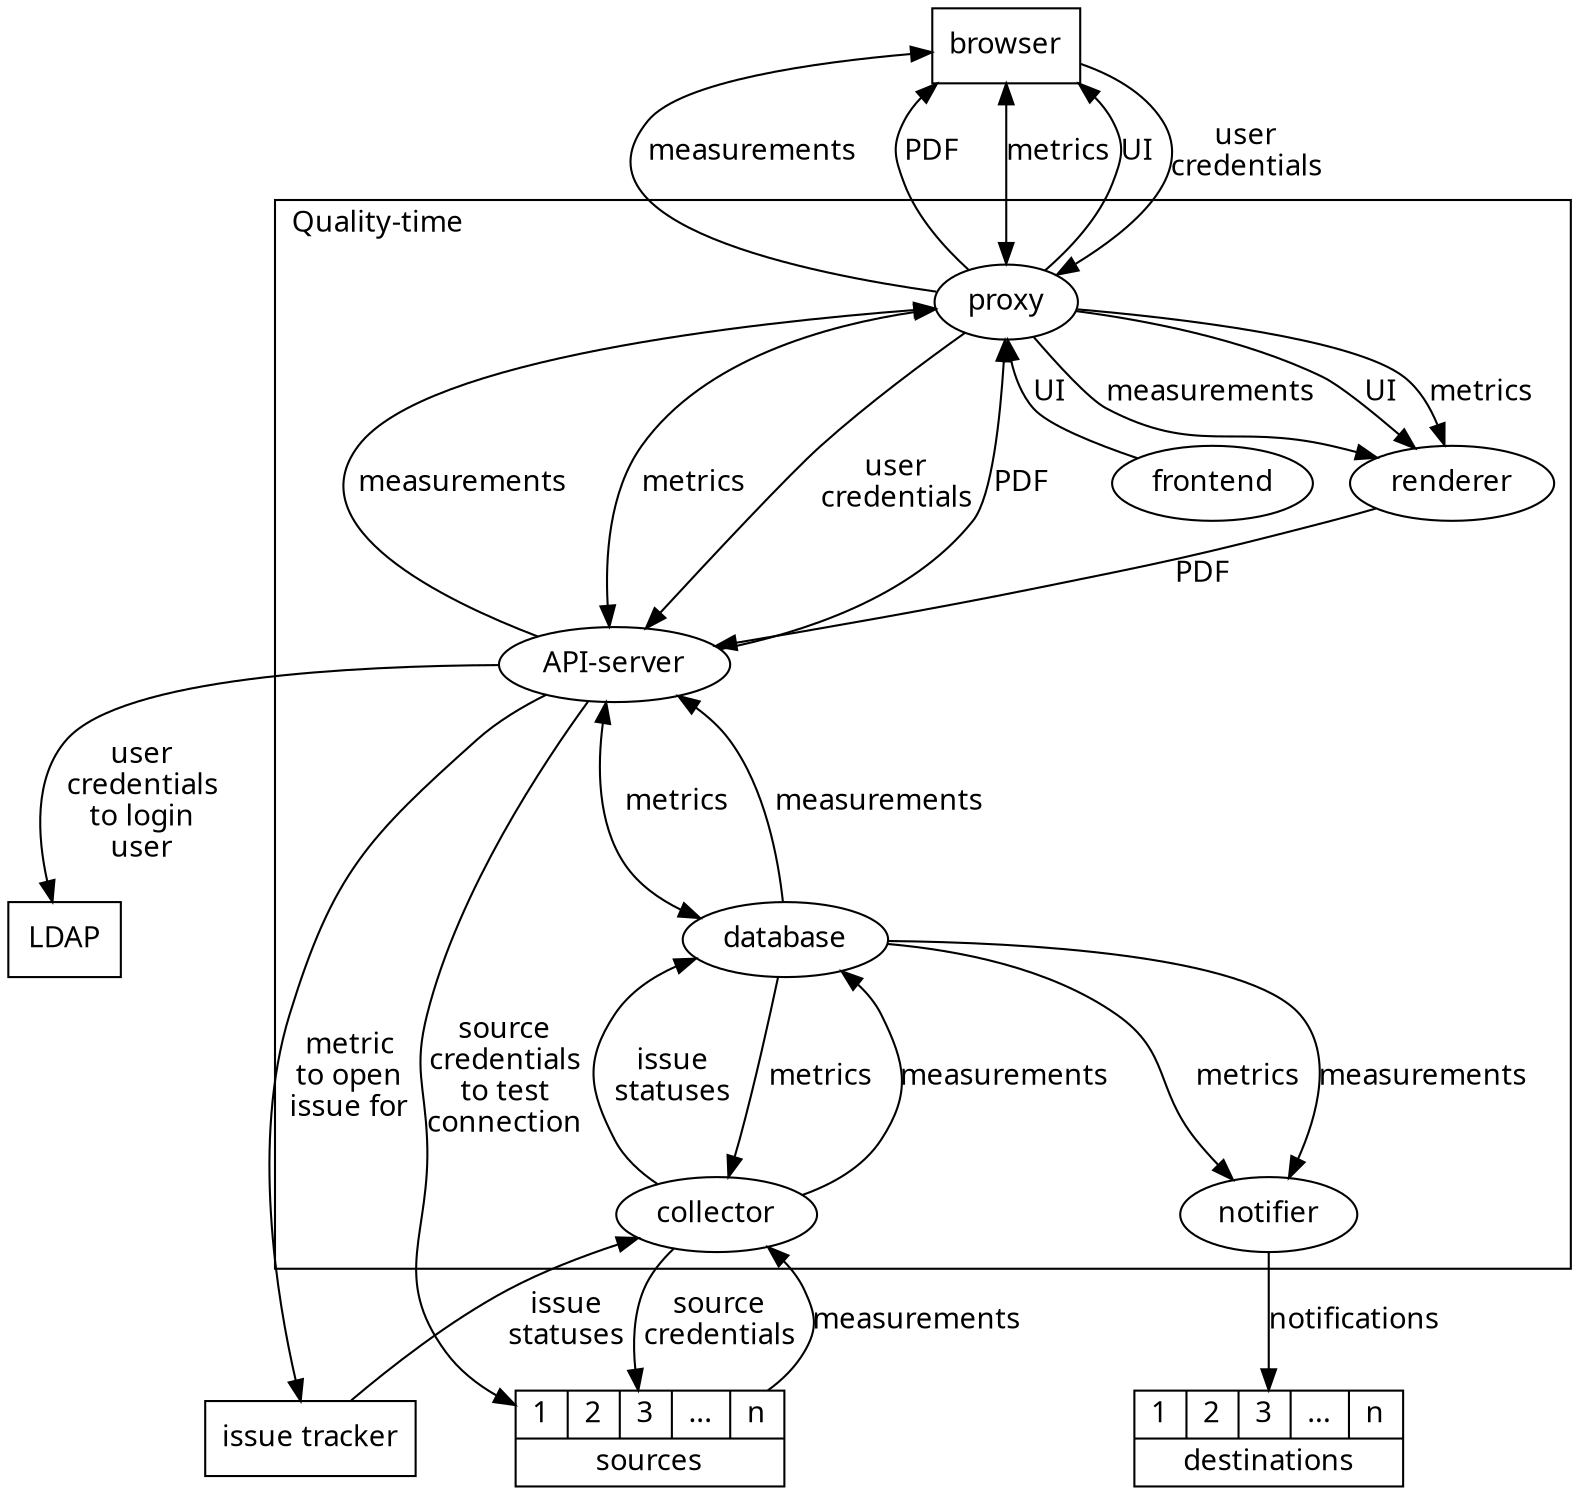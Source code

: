 digraph {
  graph [bgcolor=white, fontname="SFMono-Regular"]
  node [fontname="SFMono-Regular"]
  edge [fontname="SFMono-Regular"]
  ldap [shape=rectangle, label="LDAP"]
  browser [shape=rectangle]
  issue_tracker [shape=rectangle, label="issue tracker"]
  subgraph cluster_qt {
    rank="min"
    label="Quality-time"
    labeljust="left"
    color=black
    fontcolor="black"
    api_server [label="API-server"]
    proxy -> frontend [label=UI, dir="back"]
    proxy -> api_server [label=measurements, dir="back"]
    proxy -> api_server [label=metrics, dir="both"]
    proxy -> api_server [label="user\ncredentials"]
    proxy -> api_server [label=PDF, dir="back"]
    proxy -> renderer [label=UI]
    proxy -> renderer [label=metrics]
    proxy -> renderer [label=measurements]
    api_server -> database [label=metrics, dir="both"]
    api_server -> database [label=measurements, dir="back"]
    database -> collector [label=metrics]
    database -> collector [label=measurements, dir="back"]
    database -> collector [label="issue\nstatuses", dir="back"]
    database -> notifier [label=metrics]
    database -> notifier [label=measurements]
    renderer -> api_server [label=PDF]
  }
  browser -> proxy [label=measurements, dir="back"]
  browser -> proxy [label=PDF, dir="back"]
  browser -> proxy [label=metrics, dir="both"]
  browser -> proxy [label=UI, dir="back"]
  browser -> proxy [label="user\ncredentials"]
  collector -> source [label=measurements, dir="back"]
  collector -> source [label="source\ncredentials"]
  collector -> issue_tracker [label="issue\nstatuses", dir="back"]
  api_server -> ldap [label="user\ncredentials\nto login\nuser"]
  api_server -> source [label="source\ncredentials\nto test\nconnection"]
  api_server -> issue_tracker [label="metric\nto open\nissue for"]
  source [label="{{1|2|3|...|n}|sources}" shape=record]
  destination [label="{{1|2|3|...|n}|destinations}" shape=record]
  notifier -> destination [label=notifications]
}
